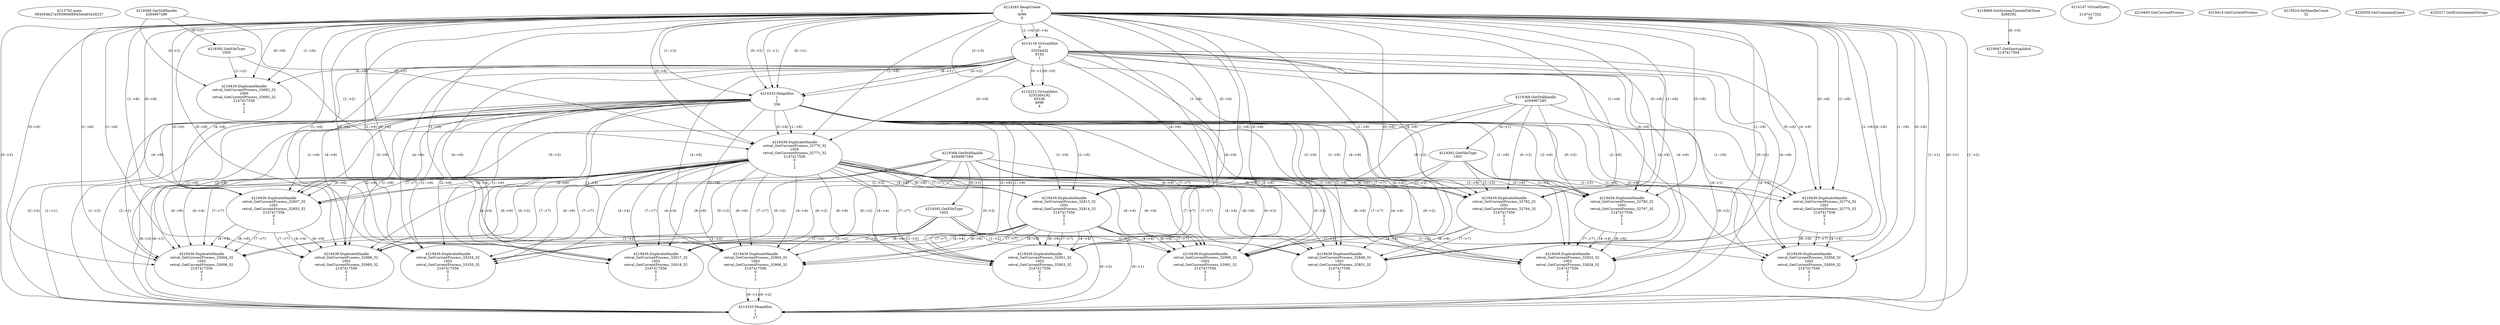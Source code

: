 // Global SCDG with merge call
digraph {
	0 [label="4213792.main
004364b27a39390b69845dca65a26237"]
	1 [label="4214265.HeapCreate
1
4096
0"]
	2 [label="4218869.GetSystemTimeAsFileTime
4288292"]
	3 [label="4214116.VirtualAlloc
0
33554432
8192
1"]
	1 -> 3 [label="(1-->4)"]
	1 -> 3 [label="(0-->4)"]
	4 [label="4214147.VirtualQuery

2147417352
28"]
	5 [label="4214222.VirtualAlloc
3255304192
65536
4096
4"]
	3 -> 5 [label="(0-->1)"]
	1 -> 5 [label="(2-->3)"]
	3 -> 5 [label="(0-->0)"]
	6 [label="4219047.GetStartupInfoA
2147417564"]
	2 -> 6 [label="(0-->0)"]
	7 [label="4219368.GetStdHandle
4294967286"]
	8 [label="4219392.GetFileType
1000"]
	7 -> 8 [label="(0-->1)"]
	9 [label="4219405.GetCurrentProcess
"]
	10 [label="4219414.GetCurrentProcess
"]
	11 [label="4219439.DuplicateHandle
retval_GetCurrentProcess_33092_32
1000
retval_GetCurrentProcess_33093_32
2147417556
0
1
2"]
	7 -> 11 [label="(0-->2)"]
	8 -> 11 [label="(1-->2)"]
	1 -> 11 [label="(1-->6)"]
	1 -> 11 [label="(0-->6)"]
	3 -> 11 [label="(4-->6)"]
	12 [label="4214333.HeapAlloc
1
1
256"]
	1 -> 12 [label="(1-->1)"]
	1 -> 12 [label="(0-->1)"]
	3 -> 12 [label="(4-->1)"]
	1 -> 12 [label="(1-->2)"]
	1 -> 12 [label="(0-->2)"]
	3 -> 12 [label="(4-->2)"]
	13 [label="4219439.DuplicateHandle
retval_GetCurrentProcess_32770_32
1000
retval_GetCurrentProcess_32771_32
2147417556
0
1
2"]
	7 -> 13 [label="(0-->2)"]
	8 -> 13 [label="(1-->2)"]
	1 -> 13 [label="(1-->6)"]
	1 -> 13 [label="(0-->6)"]
	3 -> 13 [label="(4-->6)"]
	12 -> 13 [label="(1-->6)"]
	12 -> 13 [label="(2-->6)"]
	14 [label="4219368.GetStdHandle
4294967285"]
	15 [label="4219392.GetFileType
1001"]
	14 -> 15 [label="(0-->1)"]
	16 [label="4219439.DuplicateHandle
retval_GetCurrentProcess_32813_32
1001
retval_GetCurrentProcess_32814_32
2147417556
0
1
2"]
	14 -> 16 [label="(0-->2)"]
	15 -> 16 [label="(1-->2)"]
	13 -> 16 [label="(4-->4)"]
	1 -> 16 [label="(1-->6)"]
	1 -> 16 [label="(0-->6)"]
	3 -> 16 [label="(4-->6)"]
	12 -> 16 [label="(1-->6)"]
	12 -> 16 [label="(2-->6)"]
	13 -> 16 [label="(6-->6)"]
	13 -> 16 [label="(7-->7)"]
	17 [label="4219368.GetStdHandle
4294967284"]
	18 [label="4219392.GetFileType
1002"]
	17 -> 18 [label="(0-->1)"]
	19 [label="4219439.DuplicateHandle
retval_GetCurrentProcess_32904_32
1002
retval_GetCurrentProcess_32906_32
2147417556
0
1
2"]
	17 -> 19 [label="(0-->2)"]
	18 -> 19 [label="(1-->2)"]
	13 -> 19 [label="(4-->4)"]
	16 -> 19 [label="(4-->4)"]
	1 -> 19 [label="(1-->6)"]
	1 -> 19 [label="(0-->6)"]
	3 -> 19 [label="(4-->6)"]
	12 -> 19 [label="(1-->6)"]
	12 -> 19 [label="(2-->6)"]
	13 -> 19 [label="(6-->6)"]
	16 -> 19 [label="(6-->6)"]
	13 -> 19 [label="(7-->7)"]
	16 -> 19 [label="(7-->7)"]
	20 [label="4219524.SetHandleCount
32"]
	21 [label="4220059.GetCommandLineA
"]
	22 [label="4214333.HeapAlloc
1
1
17"]
	1 -> 22 [label="(1-->1)"]
	1 -> 22 [label="(0-->1)"]
	3 -> 22 [label="(4-->1)"]
	12 -> 22 [label="(1-->1)"]
	12 -> 22 [label="(2-->1)"]
	13 -> 22 [label="(6-->1)"]
	16 -> 22 [label="(6-->1)"]
	19 -> 22 [label="(6-->1)"]
	1 -> 22 [label="(1-->2)"]
	1 -> 22 [label="(0-->2)"]
	3 -> 22 [label="(4-->2)"]
	12 -> 22 [label="(1-->2)"]
	12 -> 22 [label="(2-->2)"]
	13 -> 22 [label="(6-->2)"]
	16 -> 22 [label="(6-->2)"]
	19 -> 22 [label="(6-->2)"]
	23 [label="4219439.DuplicateHandle
retval_GetCurrentProcess_33254_32
1002
retval_GetCurrentProcess_33255_32
2147417556
0
1
2"]
	17 -> 23 [label="(0-->2)"]
	18 -> 23 [label="(1-->2)"]
	13 -> 23 [label="(4-->4)"]
	1 -> 23 [label="(1-->6)"]
	1 -> 23 [label="(0-->6)"]
	3 -> 23 [label="(4-->6)"]
	12 -> 23 [label="(1-->6)"]
	12 -> 23 [label="(2-->6)"]
	13 -> 23 [label="(6-->6)"]
	13 -> 23 [label="(7-->7)"]
	24 [label="4219439.DuplicateHandle
retval_GetCurrentProcess_32780_32
1001
retval_GetCurrentProcess_32797_32
2147417556
0
1
2"]
	14 -> 24 [label="(0-->2)"]
	15 -> 24 [label="(1-->2)"]
	13 -> 24 [label="(4-->4)"]
	1 -> 24 [label="(1-->6)"]
	1 -> 24 [label="(0-->6)"]
	3 -> 24 [label="(4-->6)"]
	12 -> 24 [label="(1-->6)"]
	12 -> 24 [label="(2-->6)"]
	13 -> 24 [label="(6-->6)"]
	13 -> 24 [label="(7-->7)"]
	25 [label="4219439.DuplicateHandle
retval_GetCurrentProcess_32825_32
1002
retval_GetCurrentProcess_32828_32
2147417556
0
1
2"]
	17 -> 25 [label="(0-->2)"]
	18 -> 25 [label="(1-->2)"]
	13 -> 25 [label="(4-->4)"]
	24 -> 25 [label="(4-->4)"]
	1 -> 25 [label="(1-->6)"]
	1 -> 25 [label="(0-->6)"]
	3 -> 25 [label="(4-->6)"]
	12 -> 25 [label="(1-->6)"]
	12 -> 25 [label="(2-->6)"]
	13 -> 25 [label="(6-->6)"]
	24 -> 25 [label="(6-->6)"]
	13 -> 25 [label="(7-->7)"]
	24 -> 25 [label="(7-->7)"]
	26 [label="4220217.GetEnvironmentStrings
"]
	27 [label="4219439.DuplicateHandle
retval_GetCurrentProcess_32774_32
1001
retval_GetCurrentProcess_32775_32
2147417556
0
1
2"]
	14 -> 27 [label="(0-->2)"]
	15 -> 27 [label="(1-->2)"]
	1 -> 27 [label="(1-->6)"]
	1 -> 27 [label="(0-->6)"]
	3 -> 27 [label="(4-->6)"]
	12 -> 27 [label="(1-->6)"]
	12 -> 27 [label="(2-->6)"]
	28 [label="4219439.DuplicateHandle
retval_GetCurrentProcess_32858_32
1002
retval_GetCurrentProcess_32859_32
2147417556
0
1
2"]
	17 -> 28 [label="(0-->2)"]
	18 -> 28 [label="(1-->2)"]
	27 -> 28 [label="(4-->4)"]
	1 -> 28 [label="(1-->6)"]
	1 -> 28 [label="(0-->6)"]
	3 -> 28 [label="(4-->6)"]
	12 -> 28 [label="(1-->6)"]
	12 -> 28 [label="(2-->6)"]
	27 -> 28 [label="(6-->6)"]
	27 -> 28 [label="(7-->7)"]
	29 [label="4219439.DuplicateHandle
retval_GetCurrentProcess_32782_32
1001
retval_GetCurrentProcess_32784_32
2147417556
0
1
2"]
	14 -> 29 [label="(0-->2)"]
	15 -> 29 [label="(1-->2)"]
	13 -> 29 [label="(4-->4)"]
	1 -> 29 [label="(1-->6)"]
	1 -> 29 [label="(0-->6)"]
	3 -> 29 [label="(4-->6)"]
	12 -> 29 [label="(1-->6)"]
	12 -> 29 [label="(2-->6)"]
	13 -> 29 [label="(6-->6)"]
	13 -> 29 [label="(7-->7)"]
	30 [label="4219439.DuplicateHandle
retval_GetCurrentProcess_32848_32
1002
retval_GetCurrentProcess_32851_32
2147417556
0
1
2"]
	17 -> 30 [label="(0-->2)"]
	18 -> 30 [label="(1-->2)"]
	13 -> 30 [label="(4-->4)"]
	29 -> 30 [label="(4-->4)"]
	1 -> 30 [label="(1-->6)"]
	1 -> 30 [label="(0-->6)"]
	3 -> 30 [label="(4-->6)"]
	12 -> 30 [label="(1-->6)"]
	12 -> 30 [label="(2-->6)"]
	13 -> 30 [label="(6-->6)"]
	29 -> 30 [label="(6-->6)"]
	13 -> 30 [label="(7-->7)"]
	29 -> 30 [label="(7-->7)"]
	31 [label="4219439.DuplicateHandle
retval_GetCurrentProcess_32951_32
1002
retval_GetCurrentProcess_32953_32
2147417556
0
1
2"]
	17 -> 31 [label="(0-->2)"]
	18 -> 31 [label="(1-->2)"]
	13 -> 31 [label="(4-->4)"]
	16 -> 31 [label="(4-->4)"]
	1 -> 31 [label="(1-->6)"]
	1 -> 31 [label="(0-->6)"]
	3 -> 31 [label="(4-->6)"]
	12 -> 31 [label="(1-->6)"]
	12 -> 31 [label="(2-->6)"]
	13 -> 31 [label="(6-->6)"]
	16 -> 31 [label="(6-->6)"]
	13 -> 31 [label="(7-->7)"]
	16 -> 31 [label="(7-->7)"]
	32 [label="4219439.DuplicateHandle
retval_GetCurrentProcess_32990_32
1002
retval_GetCurrentProcess_32991_32
2147417556
0
1
2"]
	17 -> 32 [label="(0-->2)"]
	18 -> 32 [label="(1-->2)"]
	13 -> 32 [label="(4-->4)"]
	16 -> 32 [label="(4-->4)"]
	1 -> 32 [label="(1-->6)"]
	1 -> 32 [label="(0-->6)"]
	3 -> 32 [label="(4-->6)"]
	12 -> 32 [label="(1-->6)"]
	12 -> 32 [label="(2-->6)"]
	13 -> 32 [label="(6-->6)"]
	16 -> 32 [label="(6-->6)"]
	13 -> 32 [label="(7-->7)"]
	16 -> 32 [label="(7-->7)"]
	33 [label="4219439.DuplicateHandle
retval_GetCurrentProcess_32807_32
1001
retval_GetCurrentProcess_32855_32
2147417556
0
1
2"]
	14 -> 33 [label="(0-->2)"]
	15 -> 33 [label="(1-->2)"]
	13 -> 33 [label="(4-->4)"]
	1 -> 33 [label="(1-->6)"]
	1 -> 33 [label="(0-->6)"]
	3 -> 33 [label="(4-->6)"]
	12 -> 33 [label="(1-->6)"]
	12 -> 33 [label="(2-->6)"]
	13 -> 33 [label="(6-->6)"]
	13 -> 33 [label="(7-->7)"]
	34 [label="4219439.DuplicateHandle
retval_GetCurrentProcess_33004_32
1002
retval_GetCurrentProcess_33006_32
2147417556
0
1
2"]
	17 -> 34 [label="(0-->2)"]
	18 -> 34 [label="(1-->2)"]
	13 -> 34 [label="(4-->4)"]
	33 -> 34 [label="(4-->4)"]
	1 -> 34 [label="(1-->6)"]
	1 -> 34 [label="(0-->6)"]
	3 -> 34 [label="(4-->6)"]
	12 -> 34 [label="(1-->6)"]
	12 -> 34 [label="(2-->6)"]
	13 -> 34 [label="(6-->6)"]
	33 -> 34 [label="(6-->6)"]
	13 -> 34 [label="(7-->7)"]
	33 -> 34 [label="(7-->7)"]
	35 [label="4219439.DuplicateHandle
retval_GetCurrentProcess_32968_32
1002
retval_GetCurrentProcess_32983_32
2147417556
0
1
2"]
	17 -> 35 [label="(0-->2)"]
	18 -> 35 [label="(1-->2)"]
	13 -> 35 [label="(4-->4)"]
	33 -> 35 [label="(4-->4)"]
	1 -> 35 [label="(1-->6)"]
	1 -> 35 [label="(0-->6)"]
	3 -> 35 [label="(4-->6)"]
	12 -> 35 [label="(1-->6)"]
	12 -> 35 [label="(2-->6)"]
	13 -> 35 [label="(6-->6)"]
	33 -> 35 [label="(6-->6)"]
	13 -> 35 [label="(7-->7)"]
	33 -> 35 [label="(7-->7)"]
	36 [label="4219439.DuplicateHandle
retval_GetCurrentProcess_33017_32
1002
retval_GetCurrentProcess_33018_32
2147417556
0
1
2"]
	17 -> 36 [label="(0-->2)"]
	18 -> 36 [label="(1-->2)"]
	13 -> 36 [label="(4-->4)"]
	16 -> 36 [label="(4-->4)"]
	1 -> 36 [label="(1-->6)"]
	1 -> 36 [label="(0-->6)"]
	3 -> 36 [label="(4-->6)"]
	12 -> 36 [label="(1-->6)"]
	12 -> 36 [label="(2-->6)"]
	13 -> 36 [label="(6-->6)"]
	16 -> 36 [label="(6-->6)"]
	13 -> 36 [label="(7-->7)"]
	16 -> 36 [label="(7-->7)"]
}
